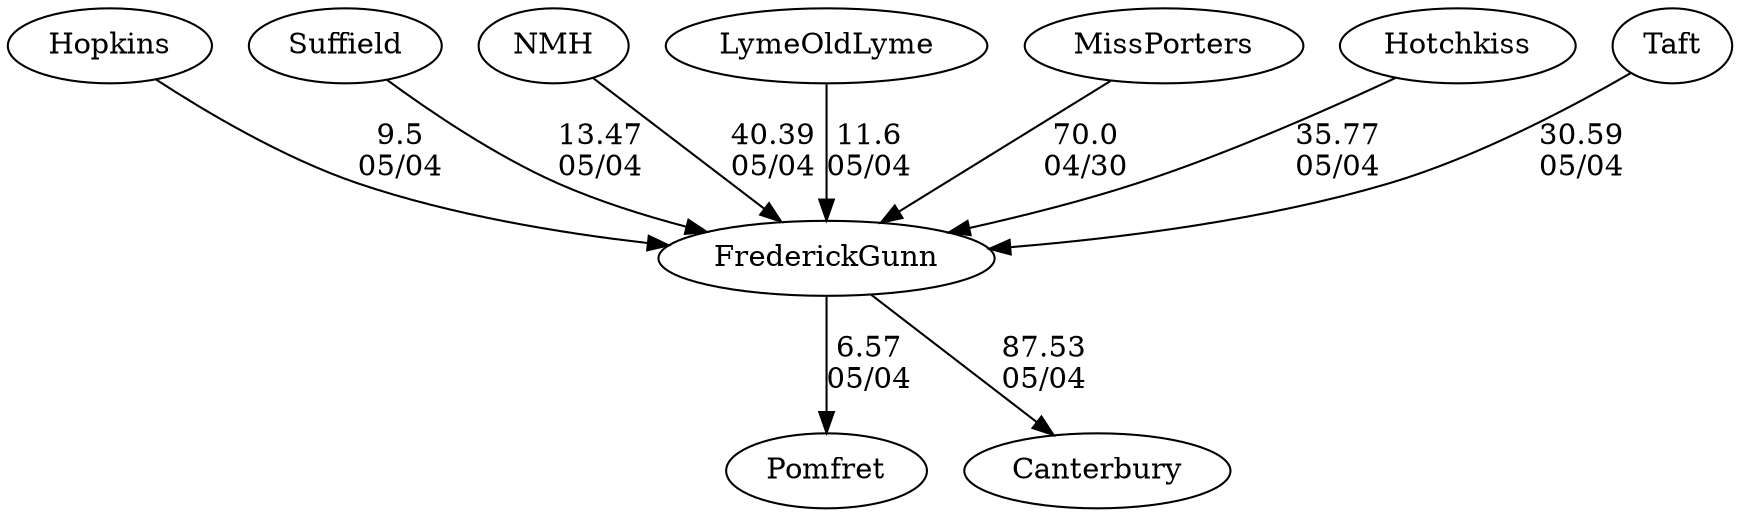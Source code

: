 digraph girls2foursFrederickGunn {Hopkins [URL="girls2foursFrederickGunnHopkins.html"];Suffield [URL="girls2foursFrederickGunnSuffield.html"];FrederickGunn [URL="girls2foursFrederickGunnFrederickGunn.html"];NMH [URL="girls2foursFrederickGunnNMH.html"];LymeOldLyme [URL="girls2foursFrederickGunnLymeOldLyme.html"];Pomfret [URL="girls2foursFrederickGunnPomfret.html"];MissPorters [URL="girls2foursFrederickGunnMissPorters.html"];Hotchkiss [URL="girls2foursFrederickGunnHotchkiss.html"];Taft [URL="girls2foursFrederickGunnTaft.html"];Canterbury [URL="girls2foursFrederickGunnCanterbury.html"];MissPorters -> FrederickGunn[label="70.0
04/30", weight="30", tooltip="NEIRA Girls Fours,Frederick Gunn vs. Miss Porter's			
Distance: 1500 Conditions: Girls' V1 & V2 - steady headwind of six mph on the course, gusting periodically to eight mph. Comments: Thanks to Porter's for making the trip. It was a beautiful day for racing.
None", URL="https://www.row2k.com/results/resultspage.cfm?UID=07BC4C309730A2ABBEA83E7AAD4B7A9E&cat=1", random="random"]; 
Suffield -> FrederickGunn[label="13.47
05/04", weight="87", tooltip="Founder's Day Regatta			
", URL="", random="random"]; 
LymeOldLyme -> FrederickGunn[label="11.6
05/04", weight="89", tooltip="Founder's Day Regatta			
", URL="", random="random"]; 
Hopkins -> FrederickGunn[label="9.5
05/04", weight="91", tooltip="Founder's Day Regatta			
", URL="", random="random"]; 
FrederickGunn -> Pomfret[label="6.57
05/04", weight="94", tooltip="Founder's Day Regatta			
", URL="", random="random"]; 
FrederickGunn -> Canterbury[label="87.53
05/04", weight="13", tooltip="Founder's Day Regatta			
", URL="", random="random"]; 
NMH -> FrederickGunn[label="40.39
05/04", weight="60", tooltip="Founder's Day Regatta			
", URL="", random="random"]; 
Taft -> FrederickGunn[label="30.59
05/04", weight="70", tooltip="Founder's Day Regatta			
", URL="", random="random"]; 
Hotchkiss -> FrederickGunn[label="35.77
05/04", weight="65", tooltip="Founder's Day Regatta			
", URL="", random="random"]}